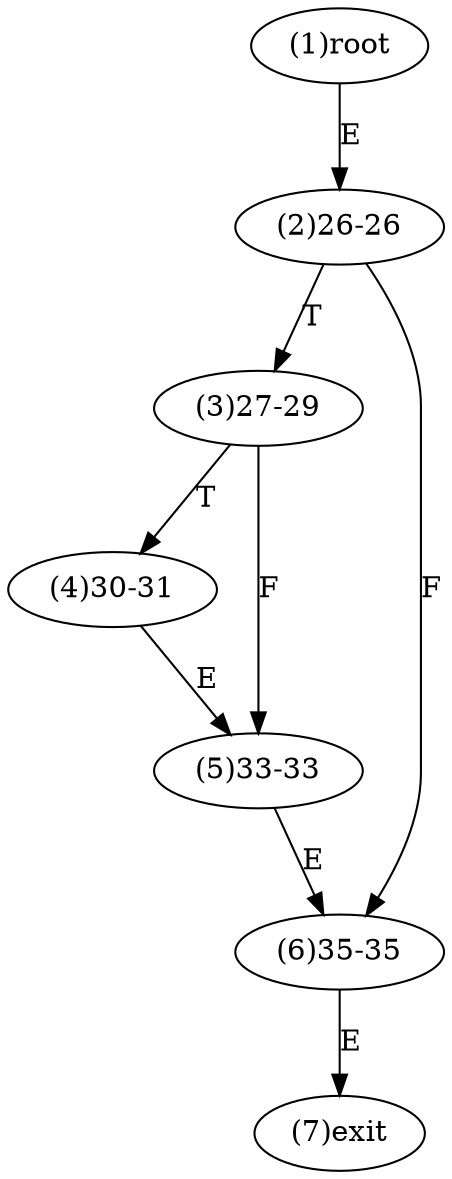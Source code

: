 digraph "" { 
1[ label="(1)root"];
2[ label="(2)26-26"];
3[ label="(3)27-29"];
4[ label="(4)30-31"];
5[ label="(5)33-33"];
6[ label="(6)35-35"];
7[ label="(7)exit"];
1->2[ label="E"];
2->6[ label="F"];
2->3[ label="T"];
3->5[ label="F"];
3->4[ label="T"];
4->5[ label="E"];
5->6[ label="E"];
6->7[ label="E"];
}